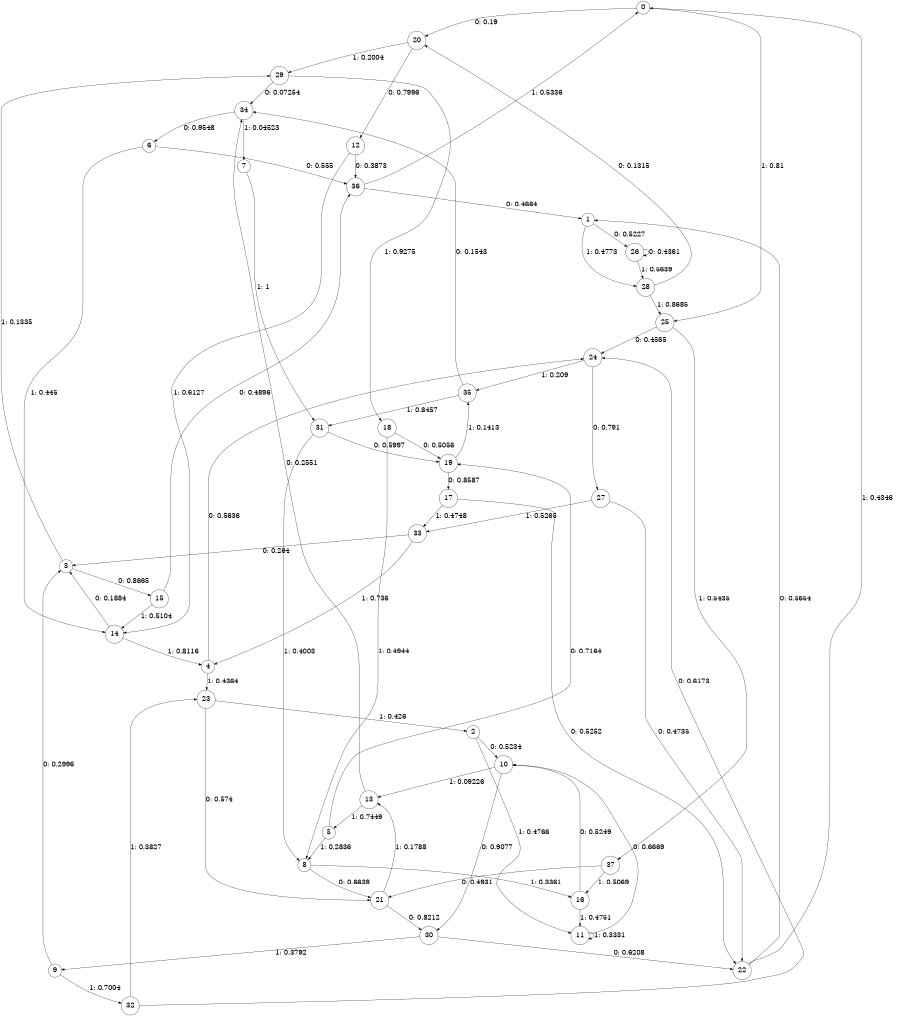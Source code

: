 digraph "ch11faceL8" {
size = "6,8.5";
ratio = "fill";
node [shape = circle];
node [fontsize = 24];
edge [fontsize = 24];
0 -> 20 [label = "0: 0.19     "];
0 -> 25 [label = "1: 0.81     "];
1 -> 26 [label = "0: 0.5227   "];
1 -> 28 [label = "1: 0.4773   "];
2 -> 10 [label = "0: 0.5234   "];
2 -> 11 [label = "1: 0.4766   "];
3 -> 15 [label = "0: 0.8665   "];
3 -> 29 [label = "1: 0.1335   "];
4 -> 24 [label = "0: 0.5636   "];
4 -> 23 [label = "1: 0.4364   "];
5 -> 19 [label = "0: 0.7164   "];
5 -> 8 [label = "1: 0.2836   "];
6 -> 36 [label = "0: 0.555    "];
6 -> 14 [label = "1: 0.445    "];
7 -> 31 [label = "1: 1        "];
8 -> 21 [label = "0: 0.6639   "];
8 -> 16 [label = "1: 0.3361   "];
9 -> 3 [label = "0: 0.2996   "];
9 -> 32 [label = "1: 0.7004   "];
10 -> 30 [label = "0: 0.9077   "];
10 -> 13 [label = "1: 0.09226  "];
11 -> 10 [label = "0: 0.6669   "];
11 -> 11 [label = "1: 0.3331   "];
12 -> 36 [label = "0: 0.3873   "];
12 -> 14 [label = "1: 0.6127   "];
13 -> 34 [label = "0: 0.2551   "];
13 -> 5 [label = "1: 0.7449   "];
14 -> 3 [label = "0: 0.1884   "];
14 -> 4 [label = "1: 0.8116   "];
15 -> 36 [label = "0: 0.4896   "];
15 -> 14 [label = "1: 0.5104   "];
16 -> 10 [label = "0: 0.5249   "];
16 -> 11 [label = "1: 0.4751   "];
17 -> 22 [label = "0: 0.5252   "];
17 -> 33 [label = "1: 0.4748   "];
18 -> 19 [label = "0: 0.5056   "];
18 -> 8 [label = "1: 0.4944   "];
19 -> 17 [label = "0: 0.8587   "];
19 -> 35 [label = "1: 0.1413   "];
20 -> 12 [label = "0: 0.7996   "];
20 -> 29 [label = "1: 0.2004   "];
21 -> 30 [label = "0: 0.8212   "];
21 -> 13 [label = "1: 0.1788   "];
22 -> 1 [label = "0: 0.5654   "];
22 -> 0 [label = "1: 0.4346   "];
23 -> 21 [label = "0: 0.574    "];
23 -> 2 [label = "1: 0.426    "];
24 -> 27 [label = "0: 0.791    "];
24 -> 35 [label = "1: 0.209    "];
25 -> 24 [label = "0: 0.4565   "];
25 -> 37 [label = "1: 0.5435   "];
26 -> 26 [label = "0: 0.4361   "];
26 -> 28 [label = "1: 0.5639   "];
27 -> 22 [label = "0: 0.4735   "];
27 -> 33 [label = "1: 0.5265   "];
28 -> 20 [label = "0: 0.1315   "];
28 -> 25 [label = "1: 0.8685   "];
29 -> 34 [label = "0: 0.07254  "];
29 -> 18 [label = "1: 0.9275   "];
30 -> 22 [label = "0: 0.6208   "];
30 -> 9 [label = "1: 0.3792   "];
31 -> 19 [label = "0: 0.5997   "];
31 -> 8 [label = "1: 0.4003   "];
32 -> 24 [label = "0: 0.6173   "];
32 -> 23 [label = "1: 0.3827   "];
33 -> 3 [label = "0: 0.264    "];
33 -> 4 [label = "1: 0.736    "];
34 -> 6 [label = "0: 0.9548   "];
34 -> 7 [label = "1: 0.04523  "];
35 -> 34 [label = "0: 0.1543   "];
35 -> 31 [label = "1: 0.8457   "];
36 -> 1 [label = "0: 0.4664   "];
36 -> 0 [label = "1: 0.5336   "];
37 -> 21 [label = "0: 0.4931   "];
37 -> 16 [label = "1: 0.5069   "];
}